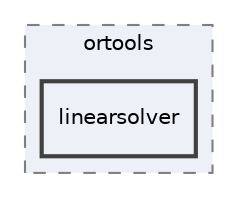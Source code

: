 digraph "linearsolver"
{
 // LATEX_PDF_SIZE
  edge [fontname="Helvetica",fontsize="10",labelfontname="Helvetica",labelfontsize="10"];
  node [fontname="Helvetica",fontsize="10",shape=record];
  compound=true
  subgraph clusterdir_c2366ecc8bf89298d2ab512247846781 {
    graph [ bgcolor="#edf0f7", pencolor="grey50", style="filled,dashed,", label="ortools", fontname="Helvetica", fontsize="10", URL="dir_c2366ecc8bf89298d2ab512247846781.html"]
  dir_3f0a7afb16de203a266ccb121f423bae [shape=box, label="linearsolver", style="filled,bold,", fillcolor="#edf0f7", color="grey25", URL="dir_3f0a7afb16de203a266ccb121f423bae.html"];
  }
}

